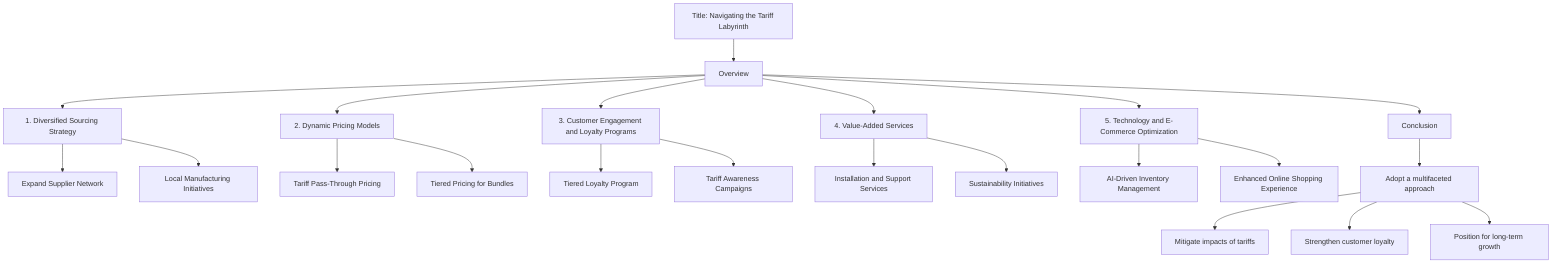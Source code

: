 flowchart TD
        A[Title: Navigating the Tariff Labyrinth] --> B[Overview]
        B --> C[1. Diversified Sourcing Strategy]
        C --> D[Expand Supplier Network]
        C --> E[Local Manufacturing Initiatives]
        B --> F[2. Dynamic Pricing Models]
        F --> G[Tariff Pass-Through Pricing]
        F --> H[Tiered Pricing for Bundles]
        B --> I[3. Customer Engagement and Loyalty Programs]
        I --> J[Tiered Loyalty Program]
        I --> K[Tariff Awareness Campaigns]
        B --> L[4. Value-Added Services]
        L --> M[Installation and Support Services]
        L --> N[Sustainability Initiatives]
        B --> O[5. Technology and E-Commerce Optimization]
        O --> P[AI-Driven Inventory Management]
        O --> Q[Enhanced Online Shopping Experience]
        B --> R[Conclusion]
        R --> S[Adopt a multifaceted approach]
        S --> T[Mitigate impacts of tariffs]
        S --> U[Strengthen customer loyalty]
        S --> V[Position for long-term growth]